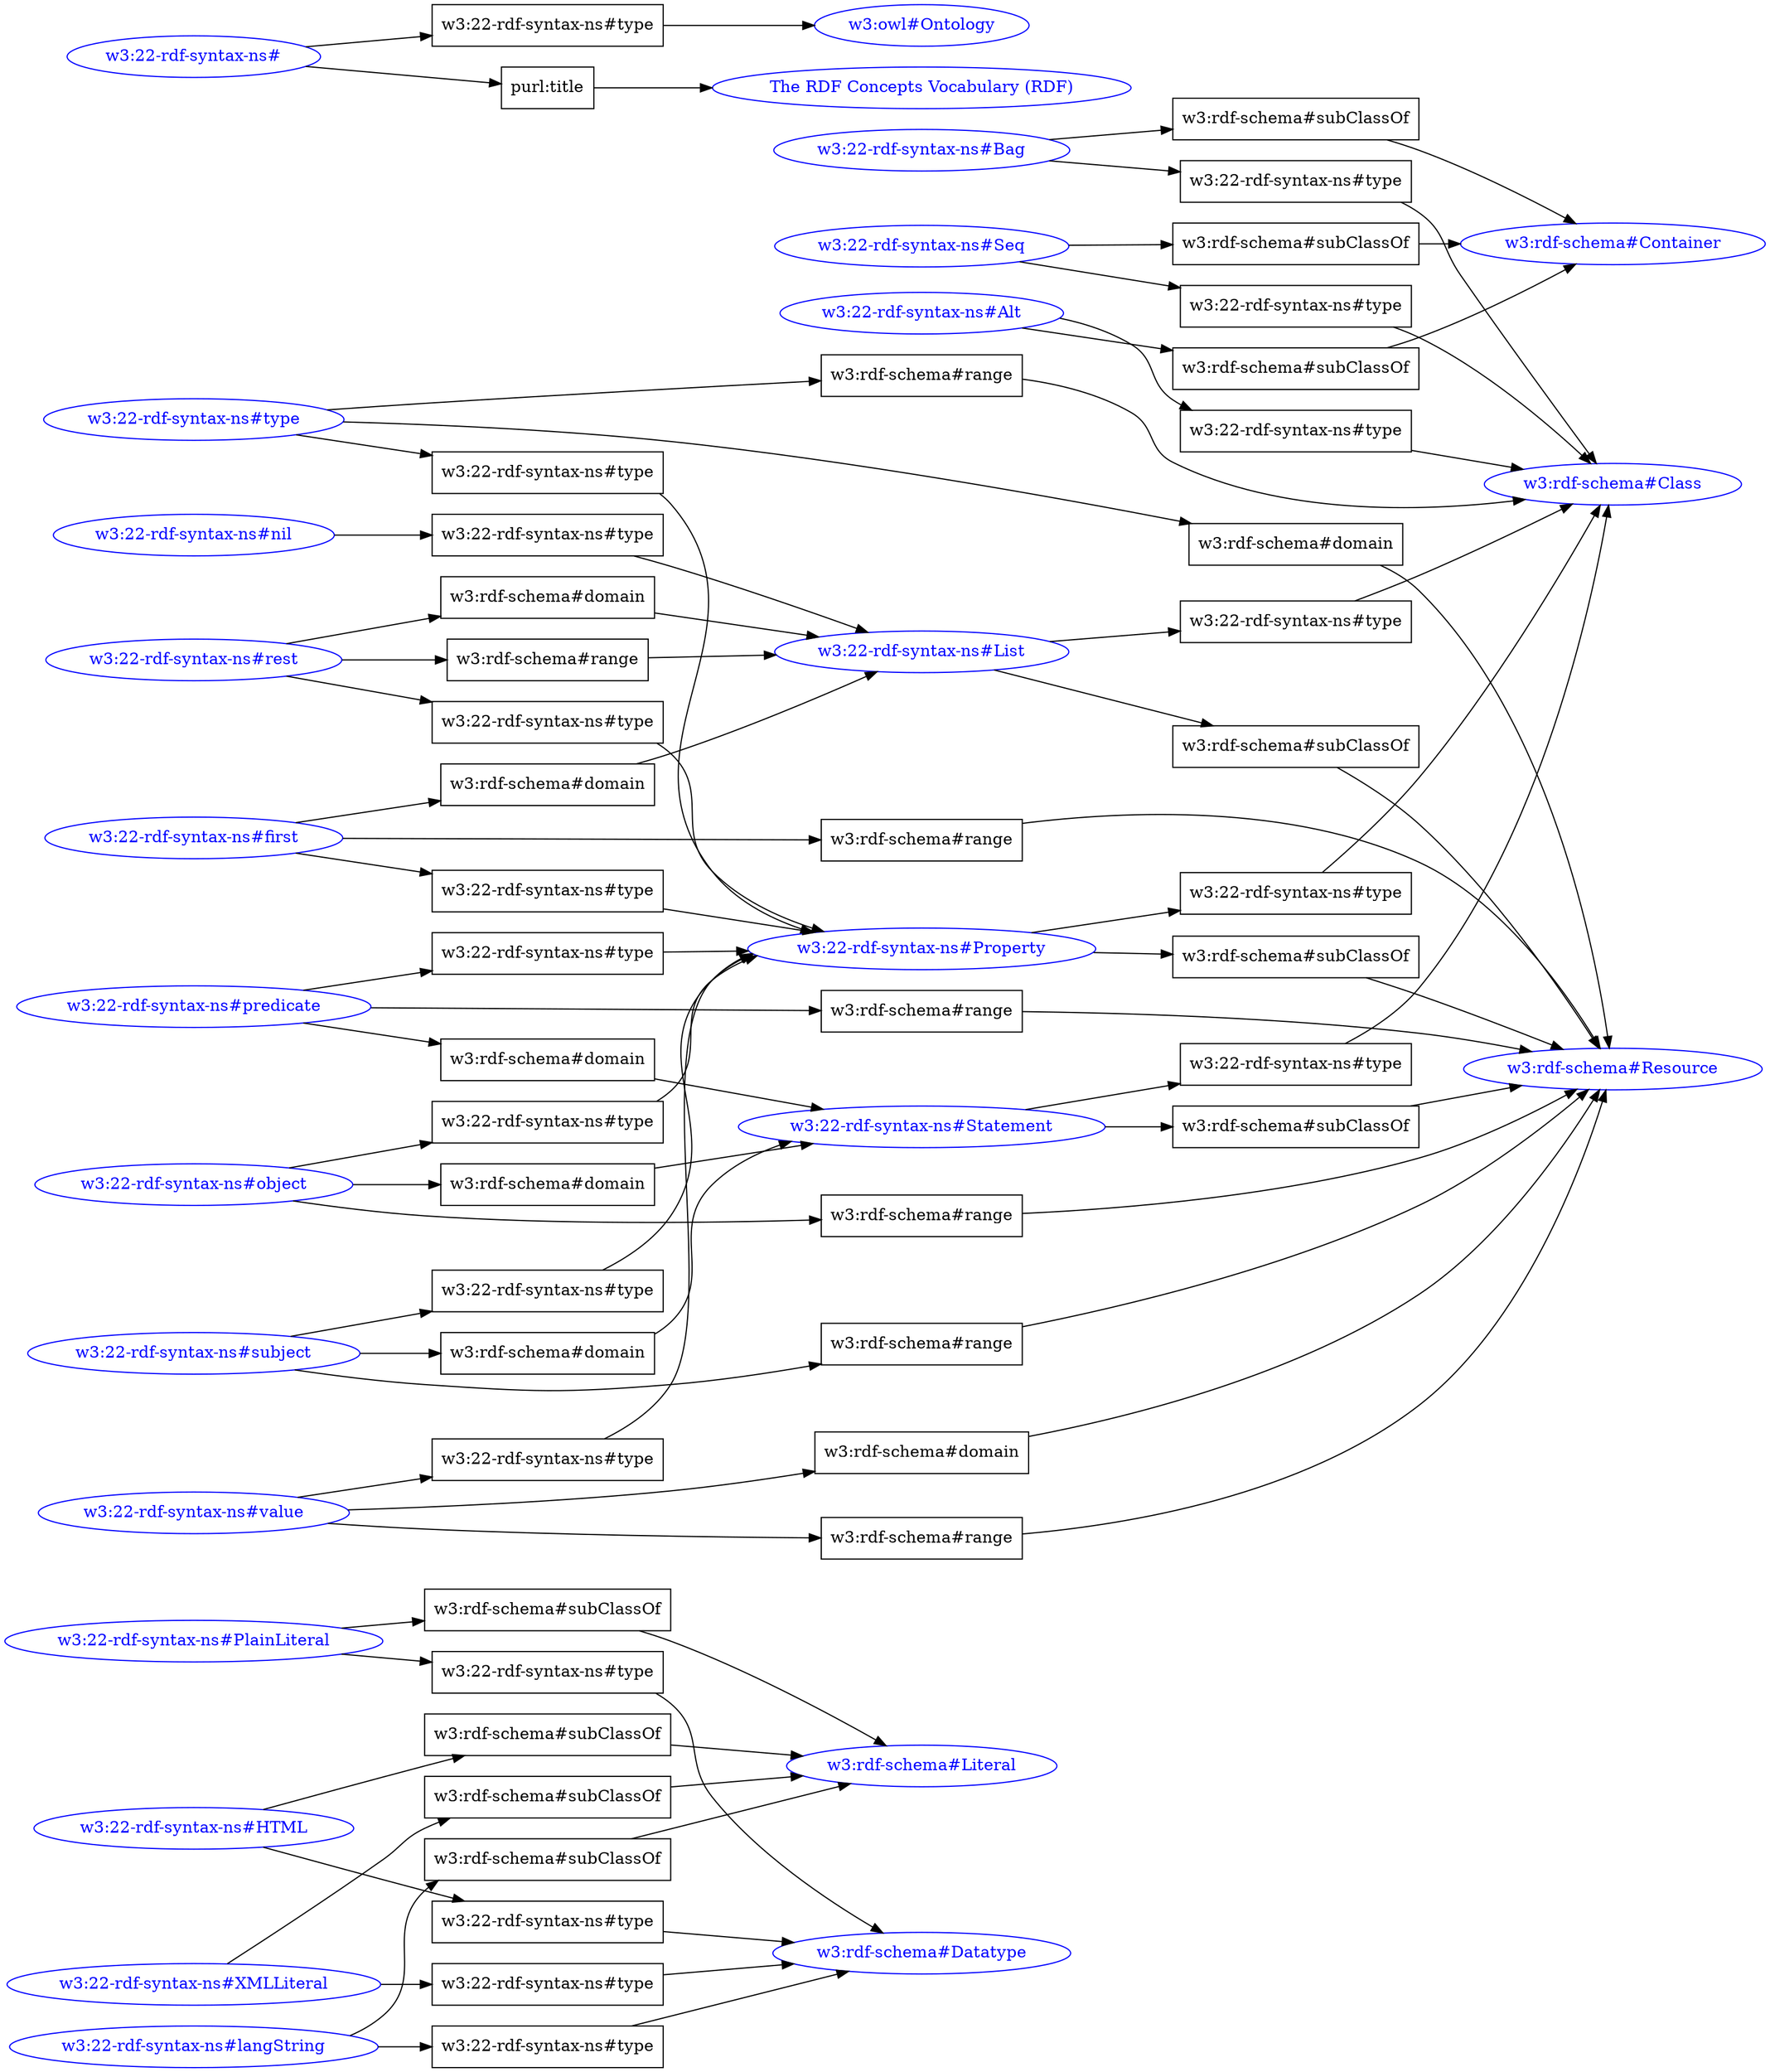 // test_a4
digraph {
	graph [rankdir=LR]
	"28a069ac-6e31-11e9-825f-20689dd700af" [label="w3:22-rdf-syntax-ns#XMLLiteral" color=blue fontcolor=blue]
	"28a0372a-6e31-11e9-825f-20689dd700af" [label="w3:rdf-schema#Class" color=blue fontcolor=blue]
	"28a0483c-6e31-11e9-825f-20689dd700af" [label="w3:22-rdf-syntax-ns#List" color=blue fontcolor=blue]
	"28a062d6-6e31-11e9-825f-20689dd700af" [label="w3:22-rdf-syntax-ns#object" color=blue fontcolor=blue]
	"28a079f6-6e31-11e9-825f-20689dd700af" [label="w3:22-rdf-syntax-ns#Seq" color=blue fontcolor=blue]
	"28a022a8-6e31-11e9-825f-20689dd700af" [label="w3:rdf-schema#Literal" color=blue fontcolor=blue]
	"28a02b90-6e31-11e9-825f-20689dd700af" [label="w3:rdf-schema#Resource" color=blue fontcolor=blue]
	"28a01e66-6e31-11e9-825f-20689dd700af" [label="w3:22-rdf-syntax-ns#Alt" color=blue fontcolor=blue]
	"28a02fdc-6e31-11e9-825f-20689dd700af" [label="w3:22-rdf-syntax-ns#first" color=blue fontcolor=blue]
	"28a03662-6e31-11e9-825f-20689dd700af" [label="w3:22-rdf-syntax-ns#Bag" color=blue fontcolor=blue]
	"28a04c88-6e31-11e9-825f-20689dd700af" [label="w3:rdf-schema#Datatype" color=blue fontcolor=blue]
	"28a02d48-6e31-11e9-825f-20689dd700af" [label="w3:22-rdf-syntax-ns#type" color=blue fontcolor=blue]
	"28a01fc4-6e31-11e9-825f-20689dd700af" [label="w3:rdf-schema#Container" color=blue fontcolor=blue]
	"28a04b52-6e31-11e9-825f-20689dd700af" [label="w3:22-rdf-syntax-ns#PlainLiteral" color=blue fontcolor=blue]
	"28a02adc-6e31-11e9-825f-20689dd700af" [label="w3:22-rdf-syntax-ns#subject" color=blue fontcolor=blue]
	"28a02e10-6e31-11e9-825f-20689dd700af" [label="w3:22-rdf-syntax-ns#Property" color=blue fontcolor=blue]
	"28a0818a-6e31-11e9-825f-20689dd700af" [label="The RDF Concepts Vocabulary (RDF)" color=blue fontcolor=blue]
	"28a076e0-6e31-11e9-825f-20689dd700af" [label="w3:22-rdf-syntax-ns#value" color=blue fontcolor=blue]
	"28a02474-6e31-11e9-825f-20689dd700af" [label="w3:22-rdf-syntax-ns#langString" color=blue fontcolor=blue]
	"28a0555c-6e31-11e9-825f-20689dd700af" [label="w3:22-rdf-syntax-ns#predicate" color=blue fontcolor=blue]
	"28a06cb8-6e31-11e9-825f-20689dd700af" [label="w3:22-rdf-syntax-ns#Statement" color=blue fontcolor=blue]
	"28a02906-6e31-11e9-825f-20689dd700af" [label="w3:owl#Ontology" color=blue fontcolor=blue]
	"28a021ea-6e31-11e9-825f-20689dd700af" [label="w3:22-rdf-syntax-ns#HTML" color=blue fontcolor=blue]
	"28a0283e-6e31-11e9-825f-20689dd700af" [label="w3:22-rdf-syntax-ns#" color=blue fontcolor=blue]
	"28a046de-6e31-11e9-825f-20689dd700af" [label="w3:22-rdf-syntax-ns#nil" color=blue fontcolor=blue]
	"28a05a34-6e31-11e9-825f-20689dd700af" [label="w3:22-rdf-syntax-ns#rest" color=blue fontcolor=blue]
	"28a0c9a6-6e31-11e9-825f-20689dd700af" [label="w3:22-rdf-syntax-ns#type" shape=box]
	"28a0483c-6e31-11e9-825f-20689dd700af" -> "28a0c9a6-6e31-11e9-825f-20689dd700af"
	"28a0c9a6-6e31-11e9-825f-20689dd700af" -> "28a0372a-6e31-11e9-825f-20689dd700af"
	"28a06880-6e31-11e9-825f-20689dd700af" [label="w3:22-rdf-syntax-ns#type" shape=box]
	"28a05a34-6e31-11e9-825f-20689dd700af" -> "28a06880-6e31-11e9-825f-20689dd700af"
	"28a06880-6e31-11e9-825f-20689dd700af" -> "28a02e10-6e31-11e9-825f-20689dd700af"
	"28a08946-6e31-11e9-825f-20689dd700af" [label="w3:rdf-schema#subClassOf" shape=box]
	"28a04b52-6e31-11e9-825f-20689dd700af" -> "28a08946-6e31-11e9-825f-20689dd700af"
	"28a08946-6e31-11e9-825f-20689dd700af" -> "28a022a8-6e31-11e9-825f-20689dd700af"
	"28a05372-6e31-11e9-825f-20689dd700af" [label="w3:22-rdf-syntax-ns#type" shape=box]
	"28a02e10-6e31-11e9-825f-20689dd700af" -> "28a05372-6e31-11e9-825f-20689dd700af"
	"28a05372-6e31-11e9-825f-20689dd700af" -> "28a0372a-6e31-11e9-825f-20689dd700af"
	"28a02096-6e31-11e9-825f-20689dd700af" [label="w3:rdf-schema#subClassOf" shape=box]
	"28a01e66-6e31-11e9-825f-20689dd700af" -> "28a02096-6e31-11e9-825f-20689dd700af"
	"28a02096-6e31-11e9-825f-20689dd700af" -> "28a01fc4-6e31-11e9-825f-20689dd700af"
	"28a09026-6e31-11e9-825f-20689dd700af" [label="w3:22-rdf-syntax-ns#type" shape=box]
	"28a021ea-6e31-11e9-825f-20689dd700af" -> "28a09026-6e31-11e9-825f-20689dd700af"
	"28a09026-6e31-11e9-825f-20689dd700af" -> "28a04c88-6e31-11e9-825f-20689dd700af"
	"28a0723a-6e31-11e9-825f-20689dd700af" [label="w3:rdf-schema#range" shape=box]
	"28a02d48-6e31-11e9-825f-20689dd700af" -> "28a0723a-6e31-11e9-825f-20689dd700af"
	"28a0723a-6e31-11e9-825f-20689dd700af" -> "28a0372a-6e31-11e9-825f-20689dd700af"
	"28a08cb6-6e31-11e9-825f-20689dd700af" [label="w3:rdf-schema#domain" shape=box]
	"28a062d6-6e31-11e9-825f-20689dd700af" -> "28a08cb6-6e31-11e9-825f-20689dd700af"
	"28a08cb6-6e31-11e9-825f-20689dd700af" -> "28a06cb8-6e31-11e9-825f-20689dd700af"
	"28a031c6-6e31-11e9-825f-20689dd700af" [label="w3:22-rdf-syntax-ns#type" shape=box]
	"28a02fdc-6e31-11e9-825f-20689dd700af" -> "28a031c6-6e31-11e9-825f-20689dd700af"
	"28a031c6-6e31-11e9-825f-20689dd700af" -> "28a02e10-6e31-11e9-825f-20689dd700af"
	"28a06ea2-6e31-11e9-825f-20689dd700af" [label="w3:22-rdf-syntax-ns#type" shape=box]
	"28a06cb8-6e31-11e9-825f-20689dd700af" -> "28a06ea2-6e31-11e9-825f-20689dd700af"
	"28a06ea2-6e31-11e9-825f-20689dd700af" -> "28a0372a-6e31-11e9-825f-20689dd700af"
	"28a029c4-6e31-11e9-825f-20689dd700af" [label="w3:22-rdf-syntax-ns#type" shape=box]
	"28a0283e-6e31-11e9-825f-20689dd700af" -> "28a029c4-6e31-11e9-825f-20689dd700af"
	"28a029c4-6e31-11e9-825f-20689dd700af" -> "28a02906-6e31-11e9-825f-20689dd700af"
	"28a07bd6-6e31-11e9-825f-20689dd700af" [label="w3:rdf-schema#subClassOf" shape=box]
	"28a079f6-6e31-11e9-825f-20689dd700af" -> "28a07bd6-6e31-11e9-825f-20689dd700af"
	"28a07bd6-6e31-11e9-825f-20689dd700af" -> "28a01fc4-6e31-11e9-825f-20689dd700af"
	"28a0b466-6e31-11e9-825f-20689dd700af" [label="w3:22-rdf-syntax-ns#type" shape=box]
	"28a0555c-6e31-11e9-825f-20689dd700af" -> "28a0b466-6e31-11e9-825f-20689dd700af"
	"28a0b466-6e31-11e9-825f-20689dd700af" -> "28a02e10-6e31-11e9-825f-20689dd700af"
	"28a044f4-6e31-11e9-825f-20689dd700af" [label="w3:rdf-schema#range" shape=box]
	"28a02fdc-6e31-11e9-825f-20689dd700af" -> "28a044f4-6e31-11e9-825f-20689dd700af"
	"28a044f4-6e31-11e9-825f-20689dd700af" -> "28a02b90-6e31-11e9-825f-20689dd700af"
	"28a09396-6e31-11e9-825f-20689dd700af" [label="w3:rdf-schema#domain" shape=box]
	"28a076e0-6e31-11e9-825f-20689dd700af" -> "28a09396-6e31-11e9-825f-20689dd700af"
	"28a09396-6e31-11e9-825f-20689dd700af" -> "28a02b90-6e31-11e9-825f-20689dd700af"
	"28a0585e-6e31-11e9-825f-20689dd700af" [label="w3:rdf-schema#range" shape=box]
	"28a0555c-6e31-11e9-825f-20689dd700af" -> "28a0585e-6e31-11e9-825f-20689dd700af"
	"28a0585e-6e31-11e9-825f-20689dd700af" -> "28a02b90-6e31-11e9-825f-20689dd700af"
	"28a085d6-6e31-11e9-825f-20689dd700af" [label="w3:rdf-schema#range" shape=box]
	"28a062d6-6e31-11e9-825f-20689dd700af" -> "28a085d6-6e31-11e9-825f-20689dd700af"
	"28a085d6-6e31-11e9-825f-20689dd700af" -> "28a02b90-6e31-11e9-825f-20689dd700af"
	"28a078d4-6e31-11e9-825f-20689dd700af" [label="w3:22-rdf-syntax-ns#type" shape=box]
	"28a076e0-6e31-11e9-825f-20689dd700af" -> "28a078d4-6e31-11e9-825f-20689dd700af"
	"28a078d4-6e31-11e9-825f-20689dd700af" -> "28a02e10-6e31-11e9-825f-20689dd700af"
	"28a04986-6e31-11e9-825f-20689dd700af" [label="w3:22-rdf-syntax-ns#type" shape=box]
	"28a046de-6e31-11e9-825f-20689dd700af" -> "28a04986-6e31-11e9-825f-20689dd700af"
	"28a04986-6e31-11e9-825f-20689dd700af" -> "28a0483c-6e31-11e9-825f-20689dd700af"
	"28a04de6-6e31-11e9-825f-20689dd700af" [label="w3:22-rdf-syntax-ns#type" shape=box]
	"28a04b52-6e31-11e9-825f-20689dd700af" -> "28a04de6-6e31-11e9-825f-20689dd700af"
	"28a04de6-6e31-11e9-825f-20689dd700af" -> "28a04c88-6e31-11e9-825f-20689dd700af"
	"28a0af34-6e31-11e9-825f-20689dd700af" [label="w3:rdf-schema#subClassOf" shape=box]
	"28a06cb8-6e31-11e9-825f-20689dd700af" -> "28a0af34-6e31-11e9-825f-20689dd700af"
	"28a0af34-6e31-11e9-825f-20689dd700af" -> "28a02b90-6e31-11e9-825f-20689dd700af"
	"28a061aa-6e31-11e9-825f-20689dd700af" [label="w3:22-rdf-syntax-ns#type" shape=box]
	"28a02adc-6e31-11e9-825f-20689dd700af" -> "28a061aa-6e31-11e9-825f-20689dd700af"
	"28a061aa-6e31-11e9-825f-20689dd700af" -> "28a02e10-6e31-11e9-825f-20689dd700af"
	"28a02c3a-6e31-11e9-825f-20689dd700af" [label="w3:rdf-schema#range" shape=box]
	"28a02adc-6e31-11e9-825f-20689dd700af" -> "28a02c3a-6e31-11e9-825f-20689dd700af"
	"28a02c3a-6e31-11e9-825f-20689dd700af" -> "28a02b90-6e31-11e9-825f-20689dd700af"
	"28a02ec4-6e31-11e9-825f-20689dd700af" [label="w3:22-rdf-syntax-ns#type" shape=box]
	"28a02d48-6e31-11e9-825f-20689dd700af" -> "28a02ec4-6e31-11e9-825f-20689dd700af"
	"28a02ec4-6e31-11e9-825f-20689dd700af" -> "28a02e10-6e31-11e9-825f-20689dd700af"
	"28a09b98-6e31-11e9-825f-20689dd700af" [label="w3:rdf-schema#domain" shape=box]
	"28a02d48-6e31-11e9-825f-20689dd700af" -> "28a09b98-6e31-11e9-825f-20689dd700af"
	"28a09b98-6e31-11e9-825f-20689dd700af" -> "28a02b90-6e31-11e9-825f-20689dd700af"
	"28a0271c-6e31-11e9-825f-20689dd700af" [label="w3:rdf-schema#subClassOf" shape=box]
	"28a02474-6e31-11e9-825f-20689dd700af" -> "28a0271c-6e31-11e9-825f-20689dd700af"
	"28a0271c-6e31-11e9-825f-20689dd700af" -> "28a022a8-6e31-11e9-825f-20689dd700af"
	"28a0352c-6e31-11e9-825f-20689dd700af" [label="w3:rdf-schema#subClassOf" shape=box]
	"28a02e10-6e31-11e9-825f-20689dd700af" -> "28a0352c-6e31-11e9-825f-20689dd700af"
	"28a0352c-6e31-11e9-825f-20689dd700af" -> "28a02b90-6e31-11e9-825f-20689dd700af"
	"28a05cd2-6e31-11e9-825f-20689dd700af" [label="w3:rdf-schema#domain" shape=box]
	"28a05a34-6e31-11e9-825f-20689dd700af" -> "28a05cd2-6e31-11e9-825f-20689dd700af"
	"28a05cd2-6e31-11e9-825f-20689dd700af" -> "28a0483c-6e31-11e9-825f-20689dd700af"
	"28a04008-6e31-11e9-825f-20689dd700af" [label="w3:22-rdf-syntax-ns#type" shape=box]
	"28a01e66-6e31-11e9-825f-20689dd700af" -> "28a04008-6e31-11e9-825f-20689dd700af"
	"28a04008-6e31-11e9-825f-20689dd700af" -> "28a0372a-6e31-11e9-825f-20689dd700af"
	"28a037de-6e31-11e9-825f-20689dd700af" [label="w3:22-rdf-syntax-ns#type" shape=box]
	"28a03662-6e31-11e9-825f-20689dd700af" -> "28a037de-6e31-11e9-825f-20689dd700af"
	"28a037de-6e31-11e9-825f-20689dd700af" -> "28a0372a-6e31-11e9-825f-20689dd700af"
	"28a0aaca-6e31-11e9-825f-20689dd700af" [label="w3:22-rdf-syntax-ns#type" shape=box]
	"28a02474-6e31-11e9-825f-20689dd700af" -> "28a0aaca-6e31-11e9-825f-20689dd700af"
	"28a0aaca-6e31-11e9-825f-20689dd700af" -> "28a04c88-6e31-11e9-825f-20689dd700af"
	"28a0befc-6e31-11e9-825f-20689dd700af" [label="w3:rdf-schema#range" shape=box]
	"28a05a34-6e31-11e9-825f-20689dd700af" -> "28a0befc-6e31-11e9-825f-20689dd700af"
	"28a0befc-6e31-11e9-825f-20689dd700af" -> "28a0483c-6e31-11e9-825f-20689dd700af"
	"28a06b96-6e31-11e9-825f-20689dd700af" [label="w3:rdf-schema#subClassOf" shape=box]
	"28a069ac-6e31-11e9-825f-20689dd700af" -> "28a06b96-6e31-11e9-825f-20689dd700af"
	"28a06b96-6e31-11e9-825f-20689dd700af" -> "28a022a8-6e31-11e9-825f-20689dd700af"
	"28a075b4-6e31-11e9-825f-20689dd700af" [label="w3:rdf-schema#domain" shape=box]
	"28a02fdc-6e31-11e9-825f-20689dd700af" -> "28a075b4-6e31-11e9-825f-20689dd700af"
	"28a075b4-6e31-11e9-825f-20689dd700af" -> "28a0483c-6e31-11e9-825f-20689dd700af"
	"28a0b9b6-6e31-11e9-825f-20689dd700af" [label="w3:22-rdf-syntax-ns#type" shape=box]
	"28a079f6-6e31-11e9-825f-20689dd700af" -> "28a0b9b6-6e31-11e9-825f-20689dd700af"
	"28a0b9b6-6e31-11e9-825f-20689dd700af" -> "28a0372a-6e31-11e9-825f-20689dd700af"
	"28a0c438-6e31-11e9-825f-20689dd700af" [label="w3:rdf-schema#domain" shape=box]
	"28a02adc-6e31-11e9-825f-20689dd700af" -> "28a0c438-6e31-11e9-825f-20689dd700af"
	"28a0c438-6e31-11e9-825f-20689dd700af" -> "28a06cb8-6e31-11e9-825f-20689dd700af"
	"28a0a57a-6e31-11e9-825f-20689dd700af" [label="w3:22-rdf-syntax-ns#type" shape=box]
	"28a069ac-6e31-11e9-825f-20689dd700af" -> "28a0a57a-6e31-11e9-825f-20689dd700af"
	"28a0a57a-6e31-11e9-825f-20689dd700af" -> "28a04c88-6e31-11e9-825f-20689dd700af"
	"28a03c7a-6e31-11e9-825f-20689dd700af" [label="w3:rdf-schema#subClassOf" shape=box]
	"28a03662-6e31-11e9-825f-20689dd700af" -> "28a03c7a-6e31-11e9-825f-20689dd700af"
	"28a03c7a-6e31-11e9-825f-20689dd700af" -> "28a01fc4-6e31-11e9-825f-20689dd700af"
	"28a08270-6e31-11e9-825f-20689dd700af" [label="purl:title" shape=box]
	"28a0283e-6e31-11e9-825f-20689dd700af" -> "28a08270-6e31-11e9-825f-20689dd700af"
	"28a08270-6e31-11e9-825f-20689dd700af" -> "28a0818a-6e31-11e9-825f-20689dd700af"
	"28a064ca-6e31-11e9-825f-20689dd700af" [label="w3:22-rdf-syntax-ns#type" shape=box]
	"28a062d6-6e31-11e9-825f-20689dd700af" -> "28a064ca-6e31-11e9-825f-20689dd700af"
	"28a064ca-6e31-11e9-825f-20689dd700af" -> "28a02e10-6e31-11e9-825f-20689dd700af"
	"28a02352-6e31-11e9-825f-20689dd700af" [label="w3:rdf-schema#subClassOf" shape=box]
	"28a021ea-6e31-11e9-825f-20689dd700af" -> "28a02352-6e31-11e9-825f-20689dd700af"
	"28a02352-6e31-11e9-825f-20689dd700af" -> "28a022a8-6e31-11e9-825f-20689dd700af"
	"28a07f46-6e31-11e9-825f-20689dd700af" [label="w3:rdf-schema#domain" shape=box]
	"28a0555c-6e31-11e9-825f-20689dd700af" -> "28a07f46-6e31-11e9-825f-20689dd700af"
	"28a07f46-6e31-11e9-825f-20689dd700af" -> "28a06cb8-6e31-11e9-825f-20689dd700af"
	"28a0a052-6e31-11e9-825f-20689dd700af" [label="w3:rdf-schema#range" shape=box]
	"28a076e0-6e31-11e9-825f-20689dd700af" -> "28a0a052-6e31-11e9-825f-20689dd700af"
	"28a0a052-6e31-11e9-825f-20689dd700af" -> "28a02b90-6e31-11e9-825f-20689dd700af"
	"28a09706-6e31-11e9-825f-20689dd700af" [label="w3:rdf-schema#subClassOf" shape=box]
	"28a0483c-6e31-11e9-825f-20689dd700af" -> "28a09706-6e31-11e9-825f-20689dd700af"
	"28a09706-6e31-11e9-825f-20689dd700af" -> "28a02b90-6e31-11e9-825f-20689dd700af"
}
